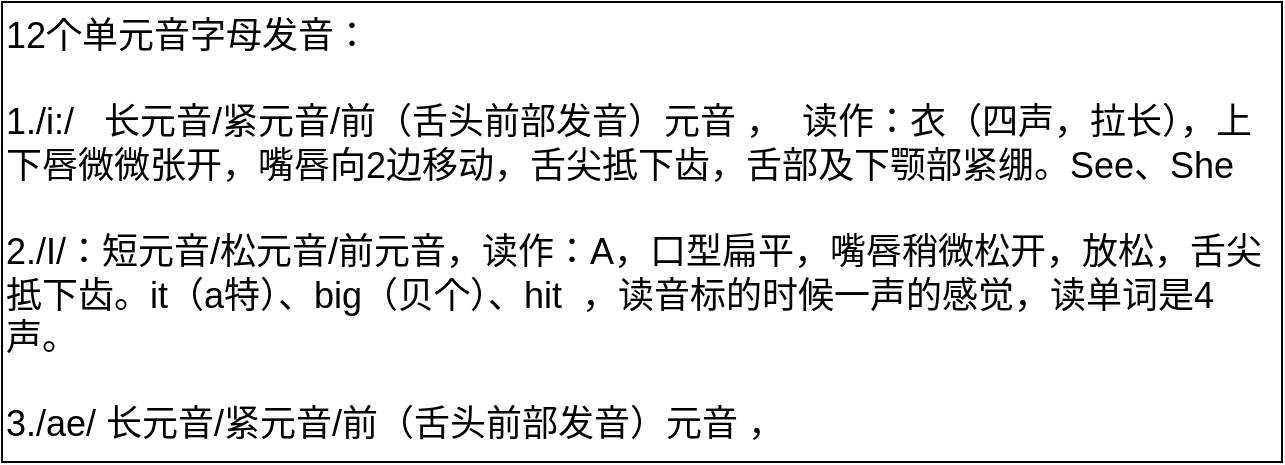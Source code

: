 <mxfile version="22.1.21" type="github">
  <diagram name="第 1 页" id="TGovTwwL7But7a9X8bMC">
    <mxGraphModel dx="1046" dy="412" grid="1" gridSize="10" guides="1" tooltips="1" connect="1" arrows="1" fold="1" page="1" pageScale="1" pageWidth="827" pageHeight="1169" math="0" shadow="0">
      <root>
        <mxCell id="0" />
        <mxCell id="1" parent="0" />
        <mxCell id="uLltdjqib2W7RQXsCc4c-1" value="12个单元音字母发音：&lt;br&gt;&lt;br&gt;1./i:/&amp;nbsp; &amp;nbsp;长元音/紧元音/前（舌头前部发音）元音 ，&amp;nbsp; 读作：衣（四声，拉长），上下唇微微张开，嘴唇向2边移动，舌尖抵下齿，舌部及下颚部紧绷。See、She&lt;br&gt;&lt;br&gt;2./I/：短元音/松元音/前元音，读作：A，口型扁平，嘴唇稍微松开，放松，舌尖抵下齿。it（a特）、big（贝个）、hit&amp;nbsp; ，读音标的时候一声的感觉，读单词是4声。&lt;br&gt;&lt;br&gt;3./ae/ 长元音/紧元音/前（舌头前部发音）元音&amp;nbsp;，" style="rounded=0;whiteSpace=wrap;html=1;fontSize=18;verticalAlign=top;align=left;" vertex="1" parent="1">
          <mxGeometry x="20" y="40" width="640" height="230" as="geometry" />
        </mxCell>
      </root>
    </mxGraphModel>
  </diagram>
</mxfile>
